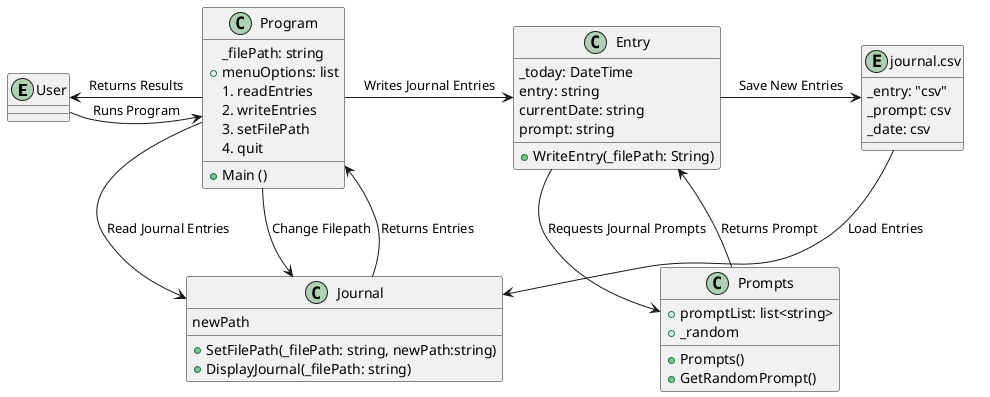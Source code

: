 @startuml
entity User
entity "journal.csv" as CSVFile {
  _entry: "csv"
  _prompt: csv
  _date: csv
}

class Program {
  _filePath: string
  +menuOptions: list
    1. readEntries
    2. writeEntries
    3. setFilePath
    4. quit
  +Main ()
}

class Journal {
  newPath
  +SetFilePath(_filePath: string, newPath:string)
  +DisplayJournal(_filePath: string)
}

class Prompts {
  +promptList: list<string>
  +_random
  +Prompts()
  +GetRandomPrompt()
}

class Entry {
  _today: DateTime
  entry: string
  currentDate: string
  prompt: string
  +WriteEntry(_filePath: String)
}

User -> Program: Runs Program
Program --> User: Returns Results

Program -> Journal: Read Journal Entries
Program -> Entry: Writes Journal Entries
Program -> Journal: Change Filepath
Journal --> Program: Returns Entries

Entry -> Prompts: Requests Journal Prompts
Prompts --> Entry: Returns Prompt

Entry -> CSVFile: Save New Entries
CSVFile --> Journal: Load Entries

CSVFile -[hidden]-> Prompts
@enduml